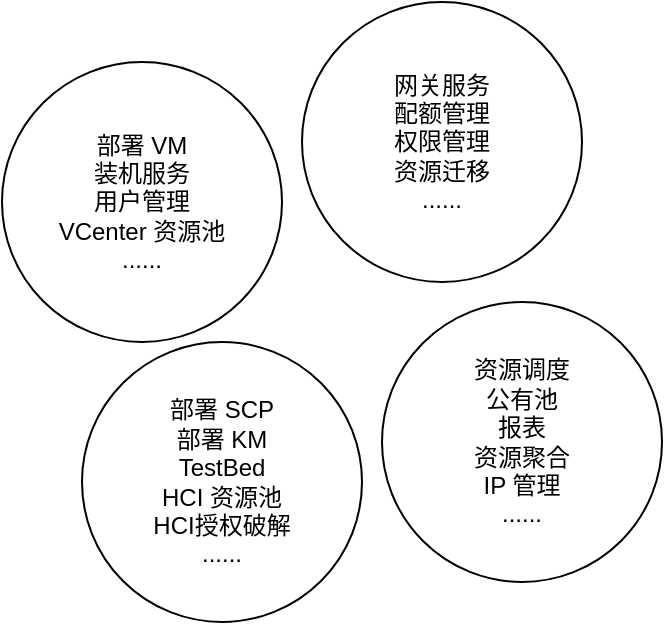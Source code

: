 <mxfile version="20.8.13" type="github">
  <diagram name="第 1 页" id="H-BbwGXChIxzdPBjMTnD">
    <mxGraphModel dx="1381" dy="703" grid="1" gridSize="10" guides="1" tooltips="1" connect="1" arrows="1" fold="1" page="1" pageScale="1" pageWidth="827" pageHeight="1169" math="0" shadow="0">
      <root>
        <mxCell id="0" />
        <mxCell id="1" parent="0" />
        <mxCell id="CV5RAxnwvXIoGlGvh3aF-1" value="部署 VM&lt;br&gt;装机服务&lt;br&gt;用户管理&lt;br&gt;VCenter 资源池&lt;br&gt;......" style="ellipse;whiteSpace=wrap;html=1;aspect=fixed;" vertex="1" parent="1">
          <mxGeometry x="180" y="100" width="140" height="140" as="geometry" />
        </mxCell>
        <mxCell id="CV5RAxnwvXIoGlGvh3aF-2" value="网关服务&lt;br&gt;配额管理&lt;br&gt;权限管理&lt;br&gt;资源迁移&lt;br&gt;......" style="ellipse;whiteSpace=wrap;html=1;aspect=fixed;" vertex="1" parent="1">
          <mxGeometry x="330" y="70" width="140" height="140" as="geometry" />
        </mxCell>
        <mxCell id="CV5RAxnwvXIoGlGvh3aF-3" value="部署 SCP&lt;br&gt;部署 KM&lt;br&gt;TestBed&lt;br&gt;HCI 资源池&lt;br&gt;HCI授权破解&lt;br&gt;......" style="ellipse;whiteSpace=wrap;html=1;aspect=fixed;" vertex="1" parent="1">
          <mxGeometry x="220" y="240" width="140" height="140" as="geometry" />
        </mxCell>
        <mxCell id="CV5RAxnwvXIoGlGvh3aF-4" value="资源调度&lt;br&gt;公有池&lt;br&gt;报表&lt;br&gt;资源聚合&lt;br&gt;IP 管理&lt;br&gt;......&lt;br&gt;" style="ellipse;whiteSpace=wrap;html=1;aspect=fixed;" vertex="1" parent="1">
          <mxGeometry x="370" y="220" width="140" height="140" as="geometry" />
        </mxCell>
      </root>
    </mxGraphModel>
  </diagram>
</mxfile>

